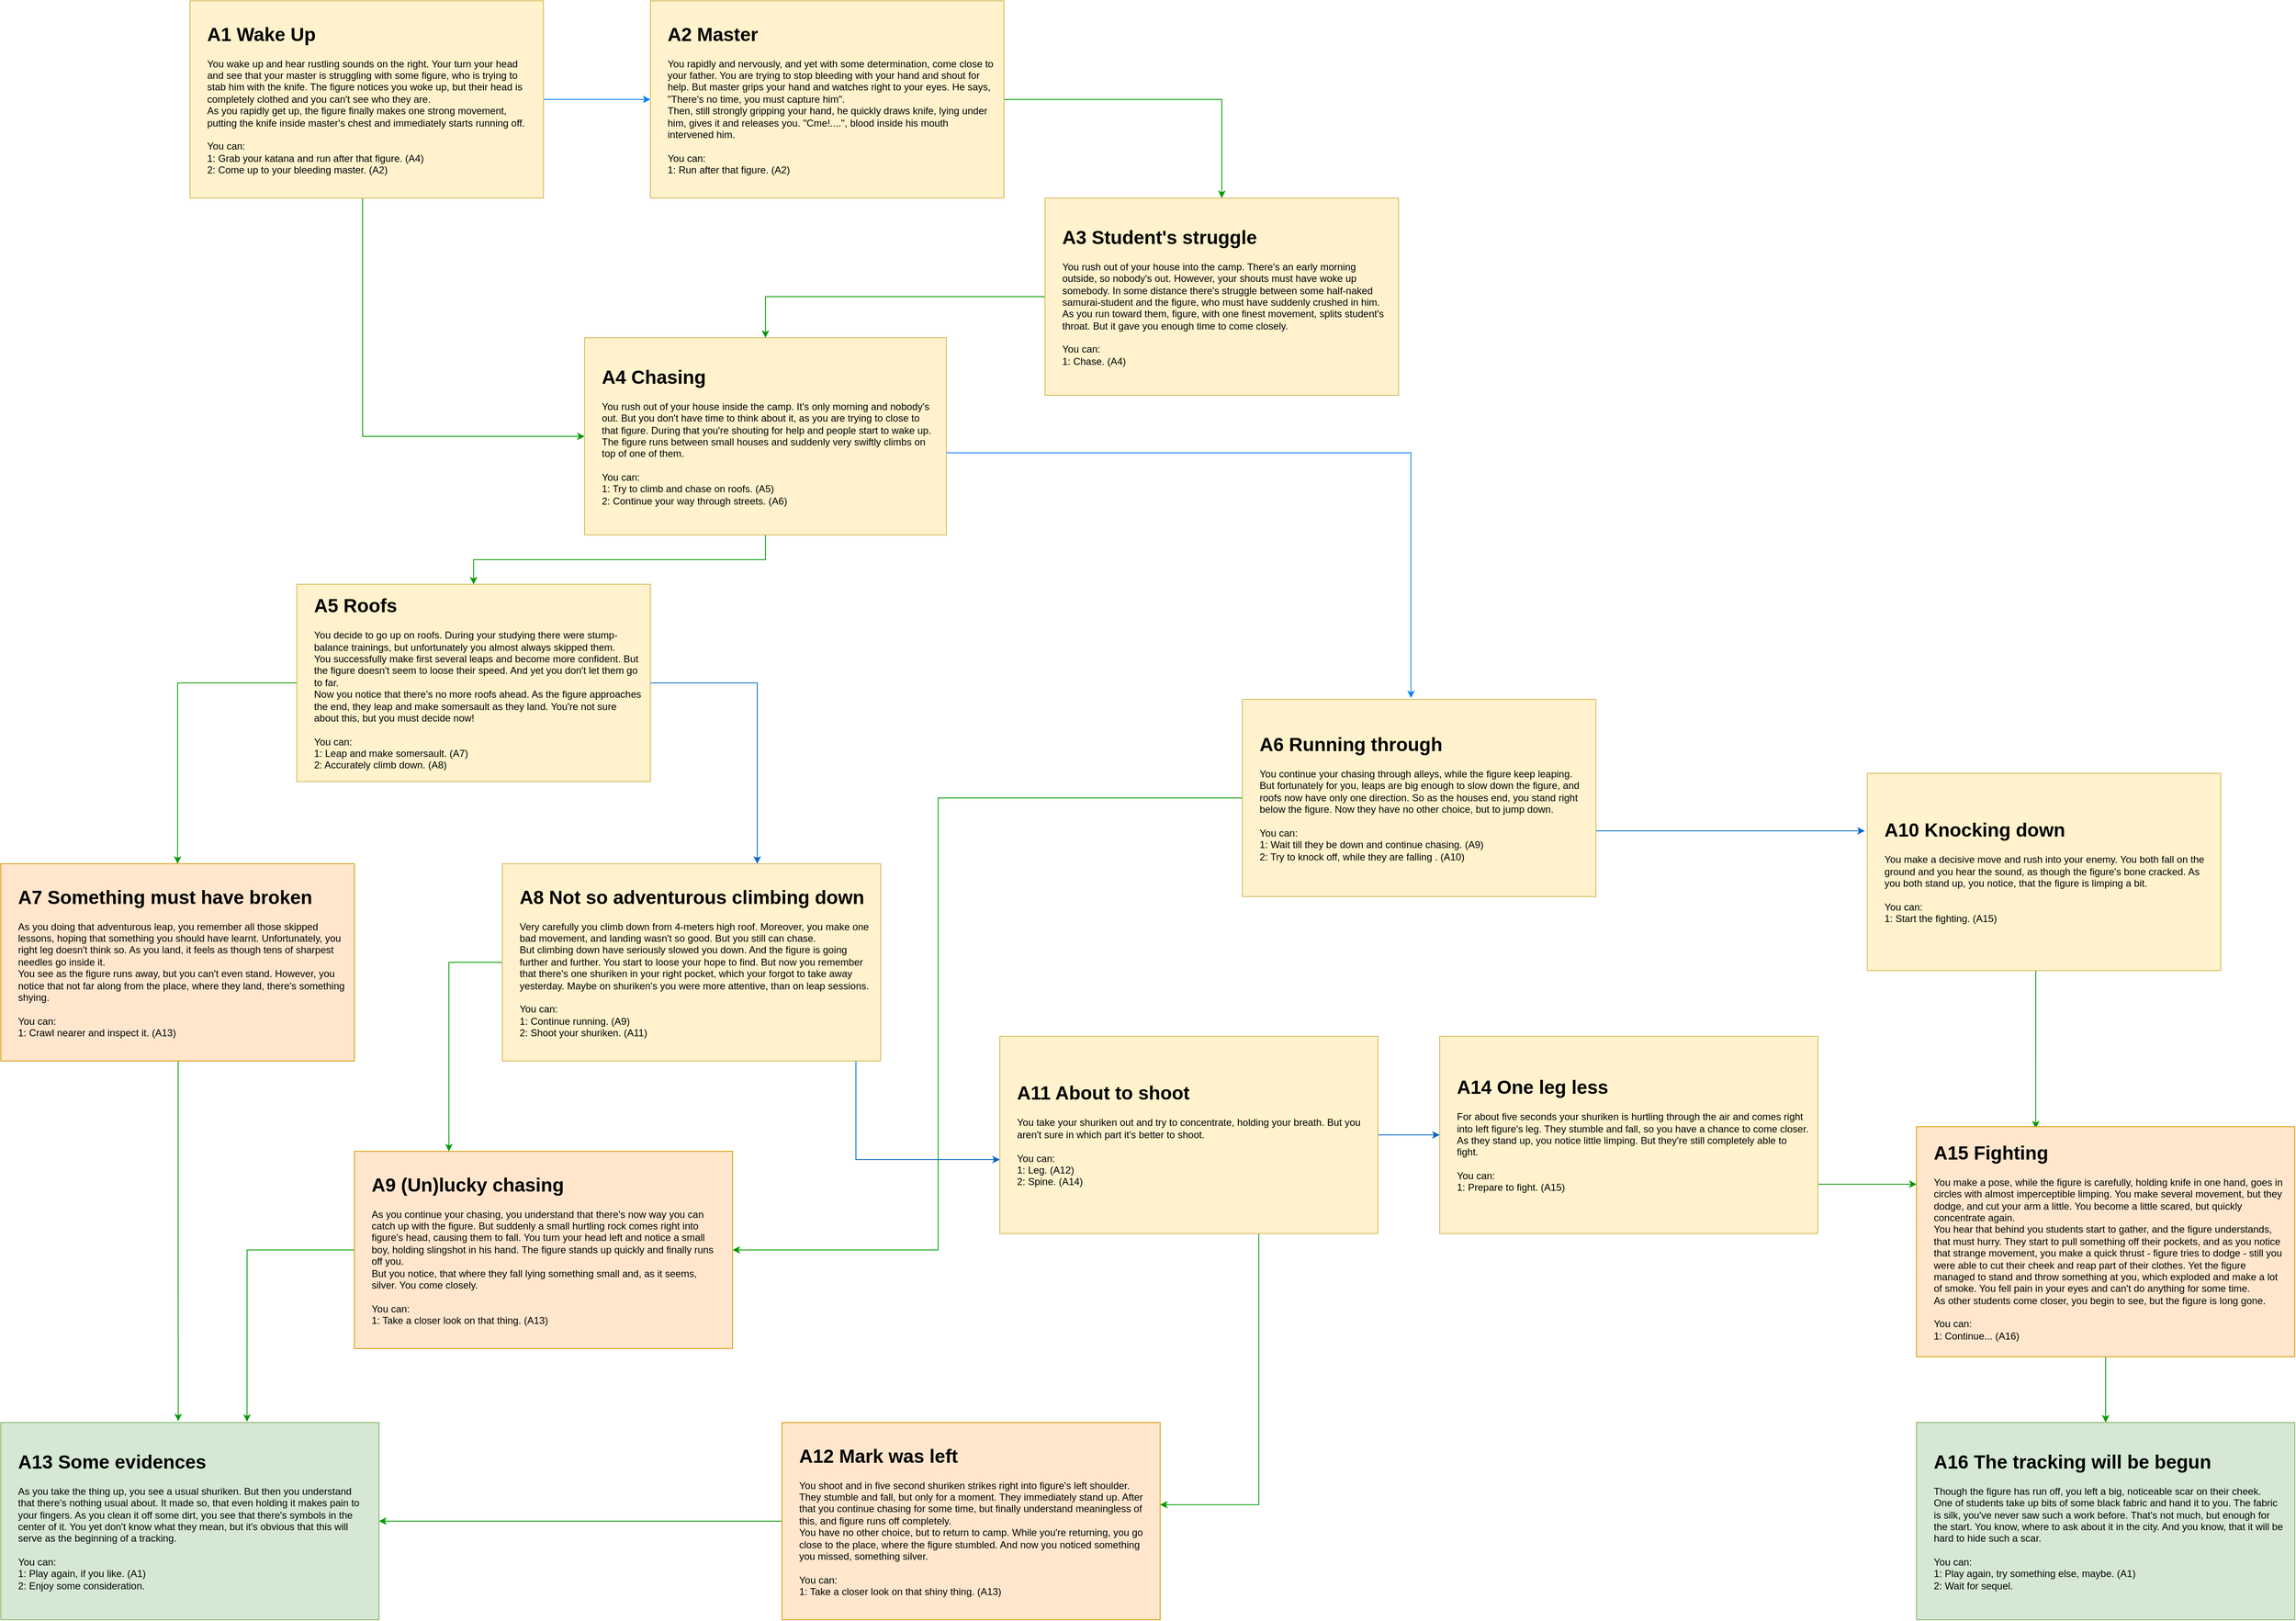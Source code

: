 <mxfile version="13.9.9" type="device"><diagram id="sLweQW9f7ugW_goQ0Sax" name="Page-1"><mxGraphModel dx="2738" dy="580" grid="1" gridSize="10" guides="1" tooltips="1" connect="1" arrows="1" fold="1" page="1" pageScale="1" pageWidth="850" pageHeight="1100" math="0" shadow="0"><root><mxCell id="0"/><mxCell id="1" parent="0"/><mxCell id="B_CZh4ub7t9rXBx_pt_q-7" value="" style="edgeStyle=orthogonalEdgeStyle;rounded=0;orthogonalLoop=1;jettySize=auto;html=1;labelBackgroundColor=#ffffff;spacingLeft=0;strokeColor=#007FFF;" parent="1" source="B_CZh4ub7t9rXBx_pt_q-2" target="B_CZh4ub7t9rXBx_pt_q-4" edge="1"><mxGeometry relative="1" as="geometry"/></mxCell><mxCell id="B_CZh4ub7t9rXBx_pt_q-12" style="edgeStyle=orthogonalEdgeStyle;rounded=0;orthogonalLoop=1;jettySize=auto;html=1;entryX=0;entryY=0.5;entryDx=0;entryDy=0;labelBackgroundColor=#66FFFF;fontColor=#FFFF00;exitX=0.5;exitY=1;exitDx=0;exitDy=0;strokeColor=#009900;" parent="1" source="B_CZh4ub7t9rXBx_pt_q-2" target="B_CZh4ub7t9rXBx_pt_q-5" edge="1"><mxGeometry relative="1" as="geometry"><Array as="points"><mxPoint x="-580" y="290"/><mxPoint x="-580" y="580"/></Array></mxGeometry></mxCell><mxCell id="B_CZh4ub7t9rXBx_pt_q-2" value="&lt;div&gt;&lt;span&gt;&lt;b&gt;&lt;font style=&quot;font-size: 23px&quot;&gt;A1 Wake Up&lt;/font&gt;&lt;/b&gt;&lt;/span&gt;&lt;br&gt;&lt;/div&gt;&lt;div&gt;&lt;br&gt;&lt;/div&gt;&lt;div&gt;&lt;span&gt;You wake up and hear rustling sounds on the right. Your turn your head and see that your master is struggling with some figure, who is trying to stab him with the knife. The figure notices you woke up, but their head is completely clothed and you can't see who they are.&amp;nbsp;&lt;/span&gt;&lt;/div&gt;&lt;div&gt;&lt;span&gt;As you rapidly get up, the figure finally makes one strong movement, putting the knife inside master's chest and immediately&amp;nbsp;starts running off.&lt;/span&gt;&lt;/div&gt;&lt;div&gt;&lt;span&gt;&lt;br&gt;&lt;/span&gt;&lt;/div&gt;You can:&lt;br&gt;1: Grab your katana and run after that figure. (A4)&lt;br&gt;2: Come up to your bleeding master. (A2)" style="rounded=0;whiteSpace=wrap;html=1;fillColor=#fff2cc;strokeColor=#d6b656;align=left;verticalAlign=middle;spacingLeft=19;spacingRight=11;" parent="1" vertex="1"><mxGeometry x="-790" y="50" width="430" height="240" as="geometry"/></mxCell><mxCell id="B_CZh4ub7t9rXBx_pt_q-8" style="edgeStyle=orthogonalEdgeStyle;rounded=0;orthogonalLoop=1;jettySize=auto;html=1;labelBackgroundColor=#66FFFF;fontColor=#FFFF00;strokeColor=#009900;entryX=0.5;entryY=0;entryDx=0;entryDy=0;exitX=1;exitY=0.5;exitDx=0;exitDy=0;" parent="1" source="B_CZh4ub7t9rXBx_pt_q-4" target="B_CZh4ub7t9rXBx_pt_q-6" edge="1"><mxGeometry relative="1" as="geometry"><mxPoint x="395" y="200" as="targetPoint"/><Array as="points"><mxPoint x="465" y="170"/></Array></mxGeometry></mxCell><mxCell id="B_CZh4ub7t9rXBx_pt_q-4" value="&lt;div&gt;&lt;span&gt;&lt;b&gt;&lt;font style=&quot;font-size: 23px&quot;&gt;A2&amp;nbsp;&lt;/font&gt;&lt;/b&gt;&lt;/span&gt;&lt;b&gt;&lt;font style=&quot;font-size: 23px&quot;&gt;Master&lt;/font&gt;&lt;/b&gt;&lt;/div&gt;&lt;div&gt;&lt;br&gt;&lt;/div&gt;&lt;div&gt;You rapidly and nervously, and yet with some determination, come close to your father. You are trying to stop bleeding with your hand and shout for help. But master grips your hand and watches right to your eyes. He says, &quot;There's no time, you must capture him&quot;.&lt;/div&gt;&lt;div&gt;Then, still strongly gripping your hand, he quickly draws knife, lying under him, gives it and releases you. &quot;Cme!....&quot;, blood inside his mouth intervened him.&lt;/div&gt;&lt;div&gt;&lt;br&gt;&lt;/div&gt;You can:&lt;br&gt;1: Run after that figure. (A2)" style="rounded=0;whiteSpace=wrap;html=1;fillColor=#fff2cc;strokeColor=#d6b656;align=left;verticalAlign=middle;spacingLeft=19;spacingRight=11;" parent="1" vertex="1"><mxGeometry x="-230" y="50" width="430" height="240" as="geometry"/></mxCell><mxCell id="B_CZh4ub7t9rXBx_pt_q-19" style="edgeStyle=orthogonalEdgeStyle;rounded=0;orthogonalLoop=1;jettySize=auto;html=1;entryX=0.5;entryY=0;entryDx=0;entryDy=0;labelBackgroundColor=#66FFFF;fontColor=#FFFF00;strokeColor=#009900;" parent="1" source="B_CZh4ub7t9rXBx_pt_q-5" target="B_CZh4ub7t9rXBx_pt_q-16" edge="1"><mxGeometry relative="1" as="geometry"/></mxCell><mxCell id="B_CZh4ub7t9rXBx_pt_q-20" style="edgeStyle=orthogonalEdgeStyle;rounded=0;orthogonalLoop=1;jettySize=auto;html=1;labelBackgroundColor=#66FFFF;fontColor=#FFFF00;strokeColor=#007FFF;exitX=0.998;exitY=0.59;exitDx=0;exitDy=0;exitPerimeter=0;entryX=0.477;entryY=-0.007;entryDx=0;entryDy=0;entryPerimeter=0;" parent="1" source="B_CZh4ub7t9rXBx_pt_q-5" target="B_CZh4ub7t9rXBx_pt_q-17" edge="1"><mxGeometry relative="1" as="geometry"><Array as="points"><mxPoint x="129" y="600"/><mxPoint x="695" y="600"/></Array><mxPoint x="770" y="860" as="targetPoint"/></mxGeometry></mxCell><mxCell id="B_CZh4ub7t9rXBx_pt_q-5" value="&lt;div&gt;&lt;span&gt;&lt;b&gt;&lt;font style=&quot;font-size: 23px&quot;&gt;A4 Chasing&lt;/font&gt;&lt;/b&gt;&lt;/span&gt;&lt;br&gt;&lt;/div&gt;&lt;div&gt;&lt;br&gt;&lt;/div&gt;&lt;div&gt;You rush out of your house inside the camp. It's only morning and nobody's out. But you don't have time to think about it, as you are trying to close to that figure. During that you're shouting for help and people start to wake up. The figure runs between small houses and suddenly very swiftly climbs on top of one of them.&amp;nbsp;&lt;/div&gt;&lt;div&gt;&lt;span&gt;&lt;br&gt;&lt;/span&gt;&lt;/div&gt;You can:&lt;br&gt;1: Try to climb and chase on roofs. (A5)&lt;br&gt;2: Continue your way through streets. (A6)" style="rounded=0;whiteSpace=wrap;html=1;fillColor=#fff2cc;strokeColor=#d6b656;align=left;verticalAlign=middle;spacingLeft=19;spacingRight=11;" parent="1" vertex="1"><mxGeometry x="-310" y="460" width="440" height="240" as="geometry"/></mxCell><mxCell id="B_CZh4ub7t9rXBx_pt_q-9" style="edgeStyle=orthogonalEdgeStyle;rounded=0;orthogonalLoop=1;jettySize=auto;html=1;entryX=0.5;entryY=0;entryDx=0;entryDy=0;labelBackgroundColor=#66FFFF;fontColor=#FFFF00;strokeColor=#009900;" parent="1" source="B_CZh4ub7t9rXBx_pt_q-6" target="B_CZh4ub7t9rXBx_pt_q-5" edge="1"><mxGeometry relative="1" as="geometry"/></mxCell><mxCell id="B_CZh4ub7t9rXBx_pt_q-6" value="&lt;div&gt;&lt;span&gt;&lt;b&gt;&lt;font style=&quot;font-size: 23px&quot;&gt;A3 Student's struggle&lt;/font&gt;&lt;/b&gt;&lt;/span&gt;&lt;/div&gt;&lt;div&gt;&lt;br&gt;&lt;/div&gt;&lt;div&gt;You rush out of your house into the camp. There's an early morning outside, so nobody's out. However, your shouts must have woke up somebody. In some distance there's struggle between some half-naked samurai-student and the figure, who must have suddenly crushed in him. As you run toward them, figure, with one finest movement, splits student's throat. But it gave you enough time to come closely.&lt;/div&gt;&lt;div&gt;&lt;span&gt;&lt;br&gt;&lt;/span&gt;&lt;/div&gt;You can:&lt;br&gt;1: Chase. (A4)" style="rounded=0;html=1;fillColor=#fff2cc;strokeColor=#d6b656;align=left;verticalAlign=middle;spacingLeft=19;spacingRight=11;whiteSpace=wrap;" parent="1" vertex="1"><mxGeometry x="250" y="290" width="430" height="240" as="geometry"/></mxCell><mxCell id="B_CZh4ub7t9rXBx_pt_q-21" style="edgeStyle=orthogonalEdgeStyle;rounded=0;orthogonalLoop=1;jettySize=auto;html=1;entryX=0.5;entryY=0;entryDx=0;entryDy=0;labelBackgroundColor=#66FFFF;fontColor=#FFFF00;strokeColor=#009900;" parent="1" source="B_CZh4ub7t9rXBx_pt_q-16" target="B_CZh4ub7t9rXBx_pt_q-18" edge="1"><mxGeometry relative="1" as="geometry"><Array as="points"><mxPoint x="-805" y="880"/></Array></mxGeometry></mxCell><mxCell id="B_CZh4ub7t9rXBx_pt_q-36" style="edgeStyle=orthogonalEdgeStyle;rounded=0;orthogonalLoop=1;jettySize=auto;html=1;labelBackgroundColor=#66FFFF;strokeColor=#0066CC;fontColor=#FFFF00;" parent="1" source="B_CZh4ub7t9rXBx_pt_q-16" target="B_CZh4ub7t9rXBx_pt_q-22" edge="1"><mxGeometry relative="1" as="geometry"><mxPoint x="10" y="1090" as="targetPoint"/><Array as="points"><mxPoint x="-100" y="880"/></Array></mxGeometry></mxCell><mxCell id="B_CZh4ub7t9rXBx_pt_q-16" value="&lt;div&gt;&lt;span&gt;&lt;b&gt;&lt;font style=&quot;font-size: 23px&quot;&gt;A5 Roofs&lt;/font&gt;&lt;/b&gt;&lt;/span&gt;&lt;br&gt;&lt;/div&gt;&lt;div&gt;&lt;br&gt;&lt;/div&gt;&lt;div&gt;You decide to go up on roofs. During your studying there were stump-balance trainings, but unfortunately you almost always skipped them.&lt;/div&gt;&lt;div&gt;You successfully make first several leaps and become more confident. But the figure doesn't seem to loose their speed. And yet you don't let them go to far.&lt;/div&gt;&lt;div&gt;Now you notice that there's no more roofs ahead. As the figure approaches the end, they leap and make&amp;nbsp;somersault as they land. You're not sure about this, but you must decide now!&lt;/div&gt;&lt;div&gt;&lt;br&gt;&lt;/div&gt;You can:&lt;br&gt;1: Leap and make somersault. (A7)&lt;br&gt;2: Accurately climb down. (A8)" style="rounded=0;whiteSpace=wrap;html=1;fillColor=#fff2cc;strokeColor=#d6b656;align=left;verticalAlign=middle;spacingLeft=19;spacingRight=11;" parent="1" vertex="1"><mxGeometry x="-660" y="760" width="430" height="240" as="geometry"/></mxCell><mxCell id="B_CZh4ub7t9rXBx_pt_q-25" style="edgeStyle=orthogonalEdgeStyle;rounded=0;orthogonalLoop=1;jettySize=auto;html=1;entryX=1;entryY=0.5;entryDx=0;entryDy=0;labelBackgroundColor=#66FFFF;fontColor=#FFFF00;strokeColor=#009900;exitX=0;exitY=0.5;exitDx=0;exitDy=0;" parent="1" source="B_CZh4ub7t9rXBx_pt_q-17" target="B_CZh4ub7t9rXBx_pt_q-23" edge="1"><mxGeometry relative="1" as="geometry"><Array as="points"><mxPoint x="120" y="1020"/><mxPoint x="120" y="1570"/></Array></mxGeometry></mxCell><mxCell id="B_CZh4ub7t9rXBx_pt_q-35" style="edgeStyle=orthogonalEdgeStyle;rounded=0;orthogonalLoop=1;jettySize=auto;html=1;labelBackgroundColor=#66FFFF;strokeColor=#0066CC;fontColor=#FFFF00;exitX=1;exitY=0.75;exitDx=0;exitDy=0;" parent="1" source="B_CZh4ub7t9rXBx_pt_q-17" edge="1"><mxGeometry relative="1" as="geometry"><Array as="points"><mxPoint x="920" y="1060"/></Array><mxPoint x="1247" y="1060" as="targetPoint"/></mxGeometry></mxCell><mxCell id="B_CZh4ub7t9rXBx_pt_q-17" value="&lt;div&gt;&lt;span&gt;&lt;b&gt;&lt;font style=&quot;font-size: 23px&quot;&gt;A6 Running through&lt;/font&gt;&lt;/b&gt;&lt;/span&gt;&lt;br&gt;&lt;/div&gt;&lt;div&gt;&lt;br&gt;&lt;/div&gt;&lt;div&gt;You continue your chasing through alleys, while the figure keep leaping. But fortunately for you, leaps are big enough to slow down the figure, and roofs now have only one direction. So as the houses end, you stand right below the figure. Now they have no other choice, but to jump down.&lt;/div&gt;&lt;div&gt;&lt;span&gt;&lt;br&gt;&lt;/span&gt;&lt;/div&gt;You can:&lt;br&gt;1: Wait till they be down and continue chasing. (A9)&lt;br&gt;2: Try to knock off, while they are falling . (A10)" style="rounded=0;whiteSpace=wrap;html=1;fillColor=#fff2cc;strokeColor=#d6b656;align=left;verticalAlign=middle;spacingLeft=19;spacingRight=11;" parent="1" vertex="1"><mxGeometry x="490" y="900" width="430" height="240" as="geometry"/></mxCell><mxCell id="B_CZh4ub7t9rXBx_pt_q-30" style="edgeStyle=orthogonalEdgeStyle;rounded=0;orthogonalLoop=1;jettySize=auto;html=1;labelBackgroundColor=#66FFFF;fontColor=#FFFF00;strokeColor=#009900;entryX=0.469;entryY=-0.007;entryDx=0;entryDy=0;entryPerimeter=0;" parent="1" source="B_CZh4ub7t9rXBx_pt_q-18" target="B_CZh4ub7t9rXBx_pt_q-29" edge="1"><mxGeometry relative="1" as="geometry"><Array as="points"><mxPoint x="-805" y="1560"/></Array><mxPoint x="-804" y="1790" as="targetPoint"/></mxGeometry></mxCell><mxCell id="B_CZh4ub7t9rXBx_pt_q-18" value="&lt;div&gt;&lt;span&gt;&lt;b&gt;&lt;font style=&quot;font-size: 23px&quot;&gt;A7 Something must have broken&lt;/font&gt;&lt;/b&gt;&lt;/span&gt;&lt;br&gt;&lt;/div&gt;&lt;div&gt;&lt;br&gt;&lt;/div&gt;&lt;div&gt;As you doing that adventurous leap, you remember all those skipped lessons, hoping that something you should have learnt. Unfortunately, you right leg doesn't think so. As you land, it feels as though tens of sharpest needles go inside it.&lt;/div&gt;&lt;div&gt;You see as the figure runs away, but you can't even stand. However, you notice that not far along from the place, where they land, there's something shying.&lt;/div&gt;&lt;div&gt;&lt;br&gt;&lt;/div&gt;You can:&lt;br&gt;1: Crawl nearer and inspect it.&amp;nbsp;(A13)" style="rounded=0;whiteSpace=wrap;html=1;align=left;verticalAlign=middle;spacingLeft=19;spacingRight=11;fillColor=#ffe6cc;strokeColor=#d79b00;" parent="1" vertex="1"><mxGeometry x="-1020" y="1100" width="430" height="240" as="geometry"/></mxCell><mxCell id="B_CZh4ub7t9rXBx_pt_q-24" style="edgeStyle=orthogonalEdgeStyle;rounded=0;orthogonalLoop=1;jettySize=auto;html=1;entryX=0.25;entryY=0;entryDx=0;entryDy=0;labelBackgroundColor=#66FFFF;fontColor=#FFFF00;strokeColor=#009900;" parent="1" source="B_CZh4ub7t9rXBx_pt_q-22" target="B_CZh4ub7t9rXBx_pt_q-23" edge="1"><mxGeometry relative="1" as="geometry"><Array as="points"><mxPoint x="-475" y="1220"/></Array></mxGeometry></mxCell><mxCell id="B_CZh4ub7t9rXBx_pt_q-34" style="edgeStyle=orthogonalEdgeStyle;rounded=0;orthogonalLoop=1;jettySize=auto;html=1;labelBackgroundColor=#66FFFF;fontColor=#FFFF00;strokeColor=#0066CC;" parent="1" source="B_CZh4ub7t9rXBx_pt_q-22" target="B_CZh4ub7t9rXBx_pt_q-27" edge="1"><mxGeometry relative="1" as="geometry"><Array as="points"><mxPoint x="20" y="1460"/></Array></mxGeometry></mxCell><mxCell id="B_CZh4ub7t9rXBx_pt_q-22" value="&lt;div&gt;&lt;span style=&quot;font-size: 23px&quot;&gt;&lt;b&gt;A8 Not so adventurous climbing down&lt;/b&gt;&lt;/span&gt;&lt;/div&gt;&lt;div&gt;&lt;br&gt;&lt;/div&gt;&lt;div&gt;Very carefully you climb down from 4-meters high roof. Moreover, you make one bad movement, and landing wasn't so good. But you still can chase.&lt;/div&gt;&lt;div&gt;But climbing down have seriously slowed you down. And the figure is going further and further. You start to loose your hope to find. But now you remember that there's one&amp;nbsp;shuriken in your right pocket, which your forgot to take away yesterday. Maybe on shuriken's you were more attentive, than on leap sessions.&lt;/div&gt;&lt;div&gt;&lt;br&gt;&lt;/div&gt;You can:&lt;br&gt;1: Continue running. (A9)&lt;br&gt;2: Shoot your&amp;nbsp;shuriken. (A11)" style="rounded=0;whiteSpace=wrap;html=1;fillColor=#fff2cc;strokeColor=#d6b656;align=left;verticalAlign=middle;spacingLeft=19;spacingRight=11;" parent="1" vertex="1"><mxGeometry x="-410" y="1100" width="460" height="240" as="geometry"/></mxCell><mxCell id="B_CZh4ub7t9rXBx_pt_q-31" style="edgeStyle=orthogonalEdgeStyle;rounded=0;orthogonalLoop=1;jettySize=auto;html=1;labelBackgroundColor=#66FFFF;fontColor=#FFFF00;strokeColor=#009900;entryX=0.651;entryY=-0.004;entryDx=0;entryDy=0;entryPerimeter=0;" parent="1" source="B_CZh4ub7t9rXBx_pt_q-23" target="B_CZh4ub7t9rXBx_pt_q-29" edge="1"><mxGeometry relative="1" as="geometry"><Array as="points"><mxPoint x="-720" y="1570"/></Array></mxGeometry></mxCell><mxCell id="B_CZh4ub7t9rXBx_pt_q-23" value="&lt;div&gt;&lt;span style=&quot;font-size: 23px&quot;&gt;&lt;b&gt;A9 (Un)lucky chasing&lt;/b&gt;&lt;/span&gt;&lt;/div&gt;&lt;div&gt;&lt;br&gt;&lt;/div&gt;&lt;div&gt;As you continue your chasing, you understand that there's now way you can catch up with the figure. But suddenly a small hurtling rock comes right into figure's head, causing them to fall. You turn your head left and notice a small boy, holding slingshot in his hand. The figure stands up quickly and finally runs off you.&lt;/div&gt;&lt;div&gt;But you notice, that where they fall lying something small and, as it seems, silver. You come closely.&lt;/div&gt;&lt;div&gt;&lt;br&gt;&lt;/div&gt;You can:&lt;br&gt;1: Take a closer look on that thing. (A13)" style="rounded=0;whiteSpace=wrap;html=1;fillColor=#ffe6cc;strokeColor=#d79b00;align=left;verticalAlign=middle;spacingLeft=19;spacingRight=11;" parent="1" vertex="1"><mxGeometry x="-590" y="1450" width="460" height="240" as="geometry"/></mxCell><mxCell id="B_CZh4ub7t9rXBx_pt_q-33" style="edgeStyle=orthogonalEdgeStyle;rounded=0;orthogonalLoop=1;jettySize=auto;html=1;labelBackgroundColor=#66FFFF;fontColor=#FFFF00;strokeColor=#009900;" parent="1" source="B_CZh4ub7t9rXBx_pt_q-27" target="eIkpTSKWgvmo7Hc-CSlI-3" edge="1"><mxGeometry relative="1" as="geometry"><mxPoint x="-560" y="1830" as="targetPoint"/><Array as="points"><mxPoint x="510" y="1880"/></Array></mxGeometry></mxCell><mxCell id="eIkpTSKWgvmo7Hc-CSlI-7" style="edgeStyle=orthogonalEdgeStyle;rounded=0;orthogonalLoop=1;jettySize=auto;html=1;strokeColor=#0066CC;" parent="1" source="B_CZh4ub7t9rXBx_pt_q-27" target="eIkpTSKWgvmo7Hc-CSlI-5" edge="1"><mxGeometry relative="1" as="geometry"/></mxCell><mxCell id="B_CZh4ub7t9rXBx_pt_q-27" value="&lt;div&gt;&lt;span style=&quot;font-size: 23px&quot;&gt;&lt;b&gt;A11 About to shoot&lt;/b&gt;&lt;/span&gt;&lt;/div&gt;&lt;div&gt;&lt;span&gt;&lt;br&gt;&lt;/span&gt;&lt;/div&gt;&lt;div&gt;You take your shuriken out and try to concentrate, holding your breath. But you aren't sure in which part it's better to shoot.&lt;/div&gt;&lt;div&gt;&lt;br&gt;&lt;/div&gt;You can:&lt;br&gt;1: Leg.&amp;nbsp;(A12)&lt;br&gt;2: Spine.&amp;nbsp;(A14)" style="rounded=0;whiteSpace=wrap;html=1;fillColor=#fff2cc;strokeColor=#d6b656;align=left;verticalAlign=middle;spacingLeft=19;spacingRight=11;" parent="1" vertex="1"><mxGeometry x="195" y="1310" width="460" height="240" as="geometry"/></mxCell><mxCell id="eIkpTSKWgvmo7Hc-CSlI-11" style="edgeStyle=orthogonalEdgeStyle;rounded=0;orthogonalLoop=1;jettySize=auto;html=1;entryX=0.315;entryY=0.007;entryDx=0;entryDy=0;entryPerimeter=0;strokeColor=#009900;" parent="1" source="B_CZh4ub7t9rXBx_pt_q-28" target="eIkpTSKWgvmo7Hc-CSlI-8" edge="1"><mxGeometry relative="1" as="geometry"><mxPoint x="1450" y="1350" as="targetPoint"/><Array as="points"><mxPoint x="1455" y="1280"/><mxPoint x="1455" y="1280"/></Array></mxGeometry></mxCell><mxCell id="B_CZh4ub7t9rXBx_pt_q-28" value="&lt;div&gt;&lt;span&gt;&lt;b&gt;&lt;font style=&quot;font-size: 23px&quot;&gt;A10 Knocking down&lt;/font&gt;&lt;/b&gt;&lt;/span&gt;&lt;/div&gt;&lt;div&gt;&lt;br&gt;&lt;/div&gt;&lt;div&gt;You make a decisive move and rush into your enemy. You both fall on the ground and you hear the sound, as though the figure's bone cracked. As you both stand up, you notice, that the figure is limping a bit.&lt;/div&gt;&lt;div&gt;&lt;span&gt;&lt;br&gt;&lt;/span&gt;&lt;/div&gt;You can:&lt;br&gt;1: Start the fighting.&amp;nbsp;(A15)" style="rounded=0;whiteSpace=wrap;html=1;fillColor=#fff2cc;strokeColor=#d6b656;align=left;verticalAlign=middle;spacingLeft=19;spacingRight=11;" parent="1" vertex="1"><mxGeometry x="1250" y="990" width="430" height="240" as="geometry"/></mxCell><mxCell id="B_CZh4ub7t9rXBx_pt_q-29" value="&lt;div&gt;&lt;span style=&quot;font-size: 23px&quot;&gt;&lt;b&gt;A13 Some evidences&lt;/b&gt;&lt;/span&gt;&lt;/div&gt;&lt;div&gt;&lt;br&gt;&lt;/div&gt;&lt;div&gt;As you take the thing up, you see a usual shuriken. But then you understand that there's nothing usual about. It made so, that even holding it makes pain to your fingers. As you clean it off some dirt, you see that there's symbols in the center of it. You yet don't know what they mean, but it's obvious that this will serve as the beginning of a tracking.&lt;/div&gt;&lt;div&gt;&lt;br&gt;&lt;/div&gt;You can:&lt;br&gt;1: Play again, if you like.&amp;nbsp;(A1)&lt;br&gt;2: Enjoy some consideration." style="rounded=0;whiteSpace=wrap;html=1;fillColor=#d5e8d4;strokeColor=#82b366;align=left;verticalAlign=middle;spacingLeft=19;spacingRight=11;" parent="1" vertex="1"><mxGeometry x="-1020" y="1780" width="460" height="240" as="geometry"/></mxCell><mxCell id="eIkpTSKWgvmo7Hc-CSlI-4" style="edgeStyle=orthogonalEdgeStyle;rounded=0;orthogonalLoop=1;jettySize=auto;html=1;entryX=1;entryY=0.5;entryDx=0;entryDy=0;strokeColor=#009900;" parent="1" source="eIkpTSKWgvmo7Hc-CSlI-3" target="B_CZh4ub7t9rXBx_pt_q-29" edge="1"><mxGeometry relative="1" as="geometry"/></mxCell><mxCell id="eIkpTSKWgvmo7Hc-CSlI-3" value="&lt;div&gt;&lt;span style=&quot;font-size: 23px&quot;&gt;&lt;b&gt;A12 Mark was left&lt;/b&gt;&lt;/span&gt;&lt;/div&gt;&lt;div&gt;&lt;span&gt;&lt;br&gt;&lt;/span&gt;&lt;/div&gt;&lt;div&gt;You shoot and in five second shuriken strikes right into figure's left shoulder. They stumble and fall, but only for a moment. They immediately stand up. After that you continue chasing for some time, but finally understand meaningless of this, and figure runs off completely.&lt;/div&gt;&lt;div&gt;You have no other choice, but to return to camp. While you're returning, you go close to the place, where the figure stumbled. And now you noticed something you missed, something silver.&lt;/div&gt;&lt;div&gt;&lt;br&gt;&lt;/div&gt;You can:&lt;br&gt;1: Take a closer look on that shiny thing.&amp;nbsp;(A13)" style="rounded=0;whiteSpace=wrap;html=1;fillColor=#ffe6cc;strokeColor=#d79b00;align=left;verticalAlign=middle;spacingLeft=19;spacingRight=11;" parent="1" vertex="1"><mxGeometry x="-70" y="1780" width="460" height="240" as="geometry"/></mxCell><mxCell id="eIkpTSKWgvmo7Hc-CSlI-12" style="edgeStyle=orthogonalEdgeStyle;rounded=0;orthogonalLoop=1;jettySize=auto;html=1;exitX=1;exitY=0.75;exitDx=0;exitDy=0;entryX=0;entryY=0.25;entryDx=0;entryDy=0;strokeColor=#009900;" parent="1" source="eIkpTSKWgvmo7Hc-CSlI-5" target="eIkpTSKWgvmo7Hc-CSlI-8" edge="1"><mxGeometry relative="1" as="geometry"><Array as="points"><mxPoint x="1280" y="1490"/><mxPoint x="1280" y="1490"/></Array></mxGeometry></mxCell><mxCell id="eIkpTSKWgvmo7Hc-CSlI-5" value="&lt;div&gt;&lt;span style=&quot;font-size: 23px&quot;&gt;&lt;b&gt;A14 One leg less&lt;/b&gt;&lt;/span&gt;&lt;/div&gt;&lt;div&gt;&lt;span&gt;&lt;br&gt;&lt;/span&gt;&lt;/div&gt;&lt;div&gt;For about five seconds your shuriken is hurtling through the air and comes right into left&amp;nbsp;&lt;span&gt;figure's leg. They stumble and fall, so you have a chance to come closer. As they stand up, you notice little limping. But they're still completely able to fight.&lt;/span&gt;&lt;/div&gt;&lt;div&gt;&lt;br&gt;&lt;/div&gt;You can:&lt;br&gt;1: Prepare to fight.&amp;nbsp;(A15)" style="rounded=0;whiteSpace=wrap;html=1;fillColor=#fff2cc;strokeColor=#d6b656;align=left;verticalAlign=middle;spacingLeft=19;spacingRight=11;" parent="1" vertex="1"><mxGeometry x="730" y="1310" width="460" height="240" as="geometry"/></mxCell><mxCell id="eIkpTSKWgvmo7Hc-CSlI-13" style="edgeStyle=orthogonalEdgeStyle;rounded=0;orthogonalLoop=1;jettySize=auto;html=1;entryX=0.5;entryY=0;entryDx=0;entryDy=0;strokeColor=#009900;" parent="1" source="eIkpTSKWgvmo7Hc-CSlI-8" target="eIkpTSKWgvmo7Hc-CSlI-9" edge="1"><mxGeometry relative="1" as="geometry"/></mxCell><mxCell id="eIkpTSKWgvmo7Hc-CSlI-8" value="&lt;div&gt;&lt;span style=&quot;font-size: 23px&quot;&gt;&lt;b&gt;A15 Fighting&lt;/b&gt;&lt;/span&gt;&lt;/div&gt;&lt;div&gt;&lt;br&gt;&lt;/div&gt;&lt;div&gt;You make a pose, while the figure is carefully, holding knife in one hand, goes in circles with almost imperceptible limping. You make several movement, but they dodge, and cut your arm a little. You become a little scared, but quickly concentrate again.&lt;/div&gt;&lt;div&gt;&lt;span&gt;You hear that behind you students start to gather, and the figure understands, that must hurry. They start to pull something off their pockets, and as you notice that strange movement, you make a quick thrust - figure tries to dodge - still you were able to cut their cheek and reap part of their clothes. Yet the figure managed to stand and throw something at you, which exploded and make a lot of smoke. You fell pain in your eyes and can't do anything for some time.&lt;/span&gt;&lt;/div&gt;&lt;div&gt;As other students come closer, you begin to see, but the figure is long gone.&lt;/div&gt;&lt;div&gt;&lt;br&gt;&lt;/div&gt;You can:&lt;br&gt;1: Continue...&amp;nbsp;(A16)" style="rounded=0;whiteSpace=wrap;html=1;fillColor=#ffe6cc;strokeColor=#d79b00;align=left;verticalAlign=middle;spacingLeft=19;spacingRight=11;" parent="1" vertex="1"><mxGeometry x="1310" y="1420" width="460" height="280" as="geometry"/></mxCell><mxCell id="eIkpTSKWgvmo7Hc-CSlI-9" value="&lt;div&gt;&lt;span style=&quot;font-size: 23px&quot;&gt;&lt;b&gt;A16&amp;nbsp;&lt;/b&gt;&lt;/span&gt;&lt;b style=&quot;font-size: 23px&quot;&gt;The tracking will be begun&lt;/b&gt;&lt;/div&gt;&lt;div&gt;&lt;span&gt;&lt;br&gt;&lt;/span&gt;&lt;/div&gt;&lt;div&gt;Though the figure has run off, you left a big, noticeable scar on their cheek.&lt;/div&gt;&lt;div&gt;One of students take up bits of some black fabric and hand it to you. The fabric is silk, you've never saw such a work before. That's not much, but enough for the start. You know, where to ask about it in the city. And you know, that it will be hard to hide such a scar.&lt;/div&gt;&lt;div&gt;&lt;br&gt;&lt;/div&gt;You can:&lt;br&gt;1: Play again, try something else, maybe.&amp;nbsp;(A1)&lt;br&gt;2: Wait for sequel." style="rounded=0;whiteSpace=wrap;html=1;fillColor=#d5e8d4;strokeColor=#82b366;align=left;verticalAlign=middle;spacingLeft=19;spacingRight=11;" parent="1" vertex="1"><mxGeometry x="1310" y="1780" width="460" height="240" as="geometry"/></mxCell></root></mxGraphModel></diagram></mxfile>